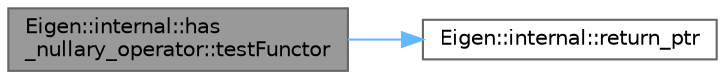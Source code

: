 digraph "Eigen::internal::has_nullary_operator::testFunctor"
{
 // LATEX_PDF_SIZE
  bgcolor="transparent";
  edge [fontname=Helvetica,fontsize=10,labelfontname=Helvetica,labelfontsize=10];
  node [fontname=Helvetica,fontsize=10,shape=box,height=0.2,width=0.4];
  rankdir="LR";
  Node1 [id="Node000001",label="Eigen::internal::has\l_nullary_operator::testFunctor",height=0.2,width=0.4,color="gray40", fillcolor="grey60", style="filled", fontcolor="black",tooltip=" "];
  Node1 -> Node2 [id="edge1_Node000001_Node000002",color="steelblue1",style="solid",tooltip=" "];
  Node2 [id="Node000002",label="Eigen::internal::return_ptr",height=0.2,width=0.4,color="grey40", fillcolor="white", style="filled",URL="$namespace_eigen_1_1internal.html#a1f6a1aca2368e0dc47d3a2b6b4c221e9",tooltip=" "];
}
